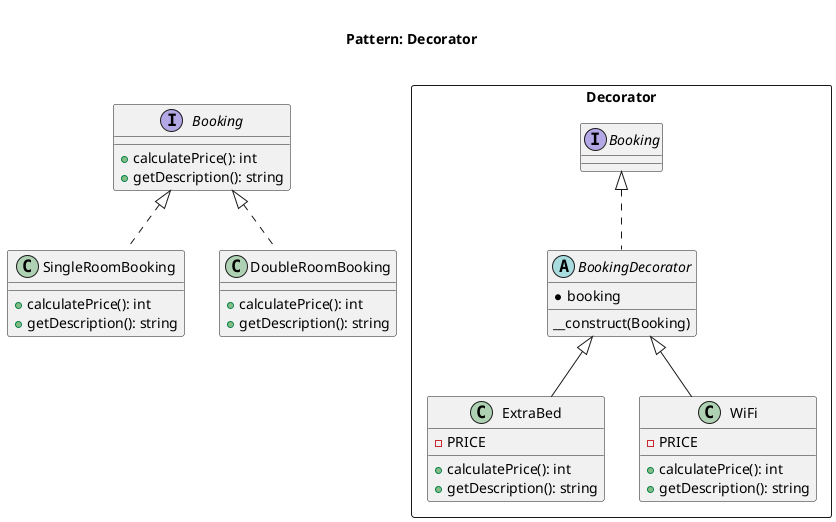 @startuml
    Title <size:20>\nPattern: Decorator\n

    interface Booking {
        + calculatePrice(): int
        + getDescription(): string
    }

    class SingleRoomBooking implements Booking {
        + calculatePrice(): int
        + getDescription(): string
    }

    class DoubleRoomBooking implements Booking {
        + calculatePrice(): int
        + getDescription(): string
    }

    package Decorator <<Rectangle>> {
        abstract BookingDecorator implements Booking {
            * booking
            __construct(Booking)
        }

        class ExtraBed extends BookingDecorator {
        	- PRICE
            + calculatePrice(): int
            + getDescription(): string
        }

        class WiFi extends BookingDecorator {
        	- PRICE
            + calculatePrice(): int
            + getDescription(): string
        }
    }
@enduml





